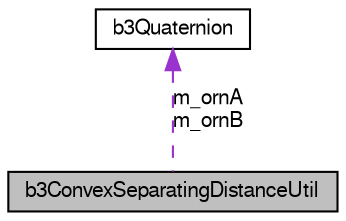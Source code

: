 digraph G
{
  bgcolor="transparent";
  edge [fontname="FreeSans",fontsize=10,labelfontname="FreeSans",labelfontsize=10];
  node [fontname="FreeSans",fontsize=10,shape=record];
  Node1 [label="b3ConvexSeparatingDistanceUtil",height=0.2,width=0.4,color="black", fillcolor="grey75", style="filled" fontcolor="black"];
  Node2 -> Node1 [dir=back,color="darkorchid3",fontsize=10,style="dashed",label="m_ornA\nm_ornB"];
  Node2 [label="b3Quaternion",height=0.2,width=0.4,color="black",URL="$classb3_quaternion.html",tooltip="The b3Quaternion implements quaternion to perform linear algebra rotations in combination..."];
}
